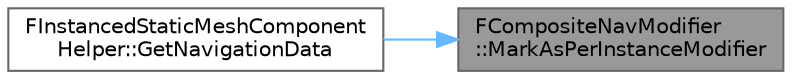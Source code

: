 digraph "FCompositeNavModifier::MarkAsPerInstanceModifier"
{
 // INTERACTIVE_SVG=YES
 // LATEX_PDF_SIZE
  bgcolor="transparent";
  edge [fontname=Helvetica,fontsize=10,labelfontname=Helvetica,labelfontsize=10];
  node [fontname=Helvetica,fontsize=10,shape=box,height=0.2,width=0.4];
  rankdir="RL";
  Node1 [id="Node000001",label="FCompositeNavModifier\l::MarkAsPerInstanceModifier",height=0.2,width=0.4,color="gray40", fillcolor="grey60", style="filled", fontcolor="black",tooltip=" "];
  Node1 -> Node2 [id="edge1_Node000001_Node000002",dir="back",color="steelblue1",style="solid",tooltip=" "];
  Node2 [id="Node000002",label="FInstancedStaticMeshComponent\lHelper::GetNavigationData",height=0.2,width=0.4,color="grey40", fillcolor="white", style="filled",URL="$df/d11/classFInstancedStaticMeshComponentHelper.html#a974c514706aeddc93dc5fceb7ce7373f",tooltip=" "];
}
